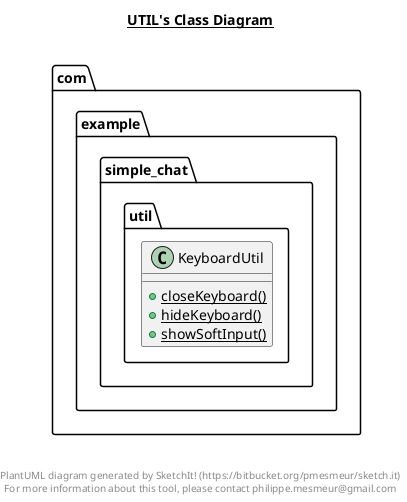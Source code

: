 @startuml

title __UTIL's Class Diagram__\n

  namespace com.example.simple_chat {
    namespace util {
      class com.example.simple_chat.util.KeyboardUtil {
          {static} + closeKeyboard()
          {static} + hideKeyboard()
          {static} + showSoftInput()
      }
    }
  }
  



right footer


PlantUML diagram generated by SketchIt! (https://bitbucket.org/pmesmeur/sketch.it)
For more information about this tool, please contact philippe.mesmeur@gmail.com
endfooter

@enduml
